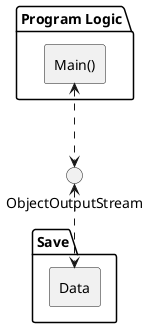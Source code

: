 @startuml

'https://plantuml.com/component-diagram

skinparam componentStyle rectangle
package "Program Logic" {
  [Main()]
}

() ObjectOutputStream

folder "Save" {
  frame [Data]

}


[Main()] <..> [ObjectOutputStream]
[ObjectOutputStream] <..> [Data]

@enduml